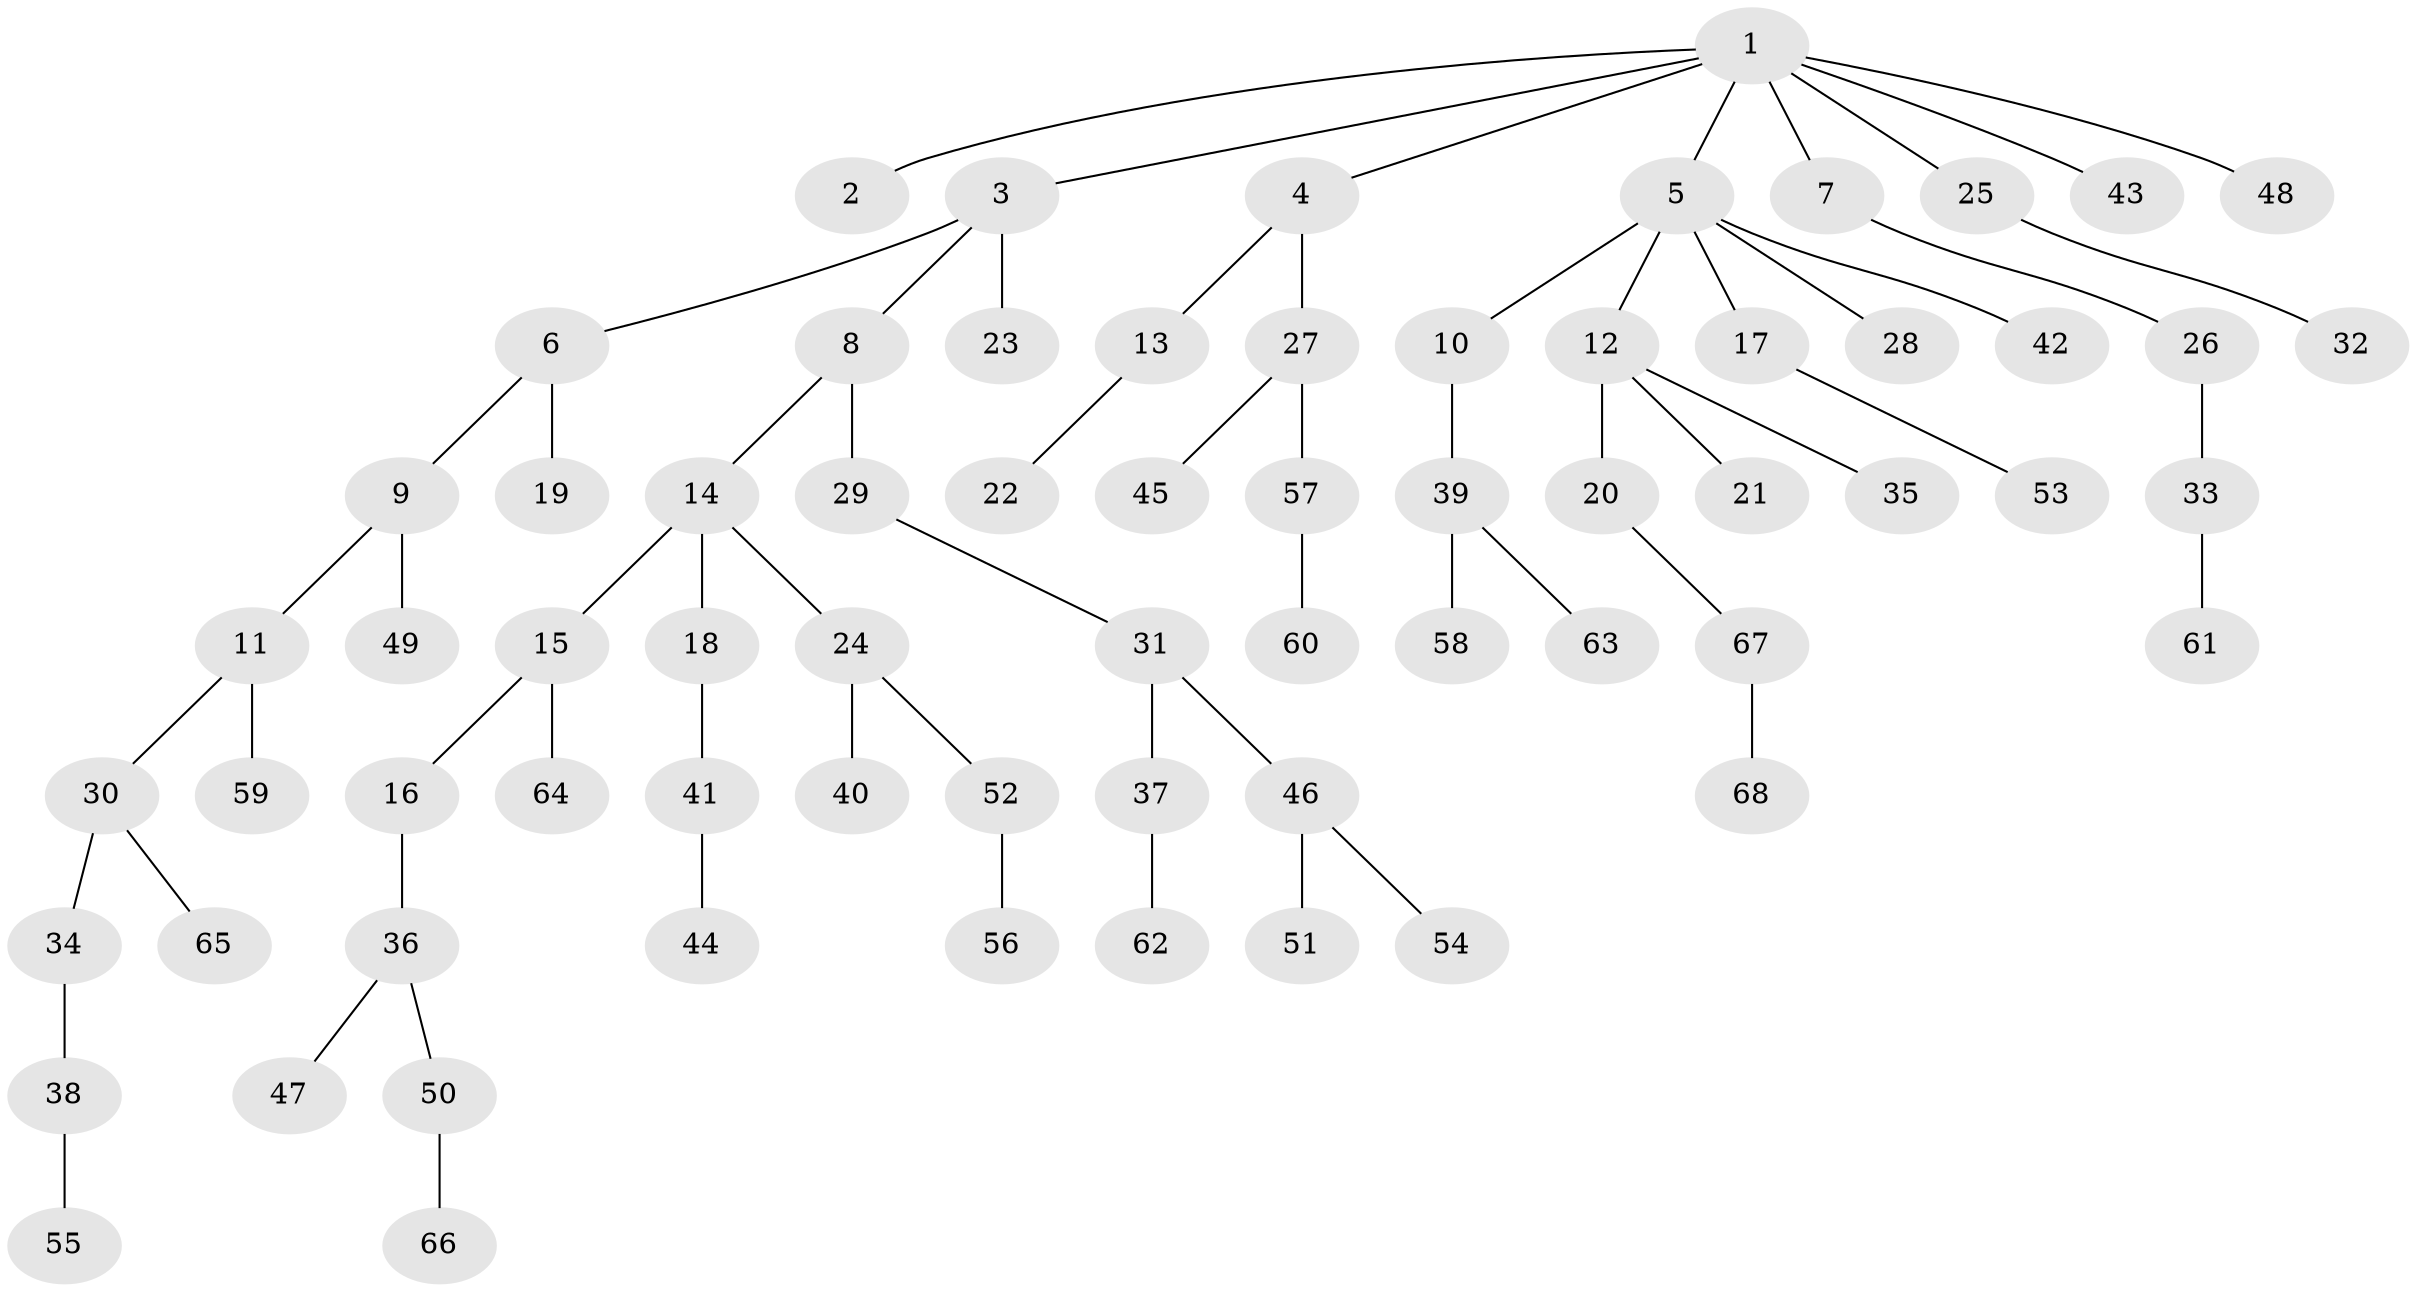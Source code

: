 // coarse degree distribution, {1: 0.6470588235294118, 2: 0.2647058823529412, 4: 0.058823529411764705, 18: 0.029411764705882353}
// Generated by graph-tools (version 1.1) at 2025/56/03/04/25 21:56:42]
// undirected, 68 vertices, 67 edges
graph export_dot {
graph [start="1"]
  node [color=gray90,style=filled];
  1;
  2;
  3;
  4;
  5;
  6;
  7;
  8;
  9;
  10;
  11;
  12;
  13;
  14;
  15;
  16;
  17;
  18;
  19;
  20;
  21;
  22;
  23;
  24;
  25;
  26;
  27;
  28;
  29;
  30;
  31;
  32;
  33;
  34;
  35;
  36;
  37;
  38;
  39;
  40;
  41;
  42;
  43;
  44;
  45;
  46;
  47;
  48;
  49;
  50;
  51;
  52;
  53;
  54;
  55;
  56;
  57;
  58;
  59;
  60;
  61;
  62;
  63;
  64;
  65;
  66;
  67;
  68;
  1 -- 2;
  1 -- 3;
  1 -- 4;
  1 -- 5;
  1 -- 7;
  1 -- 25;
  1 -- 43;
  1 -- 48;
  3 -- 6;
  3 -- 8;
  3 -- 23;
  4 -- 13;
  4 -- 27;
  5 -- 10;
  5 -- 12;
  5 -- 17;
  5 -- 28;
  5 -- 42;
  6 -- 9;
  6 -- 19;
  7 -- 26;
  8 -- 14;
  8 -- 29;
  9 -- 11;
  9 -- 49;
  10 -- 39;
  11 -- 30;
  11 -- 59;
  12 -- 20;
  12 -- 21;
  12 -- 35;
  13 -- 22;
  14 -- 15;
  14 -- 18;
  14 -- 24;
  15 -- 16;
  15 -- 64;
  16 -- 36;
  17 -- 53;
  18 -- 41;
  20 -- 67;
  24 -- 40;
  24 -- 52;
  25 -- 32;
  26 -- 33;
  27 -- 45;
  27 -- 57;
  29 -- 31;
  30 -- 34;
  30 -- 65;
  31 -- 37;
  31 -- 46;
  33 -- 61;
  34 -- 38;
  36 -- 47;
  36 -- 50;
  37 -- 62;
  38 -- 55;
  39 -- 58;
  39 -- 63;
  41 -- 44;
  46 -- 51;
  46 -- 54;
  50 -- 66;
  52 -- 56;
  57 -- 60;
  67 -- 68;
}
